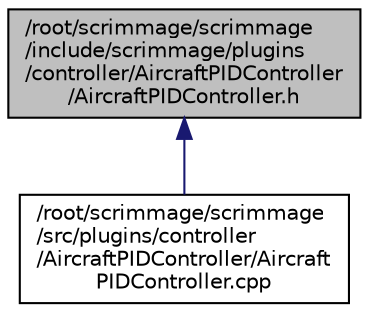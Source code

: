 digraph "/root/scrimmage/scrimmage/include/scrimmage/plugins/controller/AircraftPIDController/AircraftPIDController.h"
{
 // LATEX_PDF_SIZE
  edge [fontname="Helvetica",fontsize="10",labelfontname="Helvetica",labelfontsize="10"];
  node [fontname="Helvetica",fontsize="10",shape=record];
  Node1 [label="/root/scrimmage/scrimmage\l/include/scrimmage/plugins\l/controller/AircraftPIDController\l/AircraftPIDController.h",height=0.2,width=0.4,color="black", fillcolor="grey75", style="filled", fontcolor="black",tooltip="Brief file description."];
  Node1 -> Node2 [dir="back",color="midnightblue",fontsize="10",style="solid",fontname="Helvetica"];
  Node2 [label="/root/scrimmage/scrimmage\l/src/plugins/controller\l/AircraftPIDController/Aircraft\lPIDController.cpp",height=0.2,width=0.4,color="black", fillcolor="white", style="filled",URL="$AircraftPIDController_8cpp.html",tooltip="Brief file description."];
}

